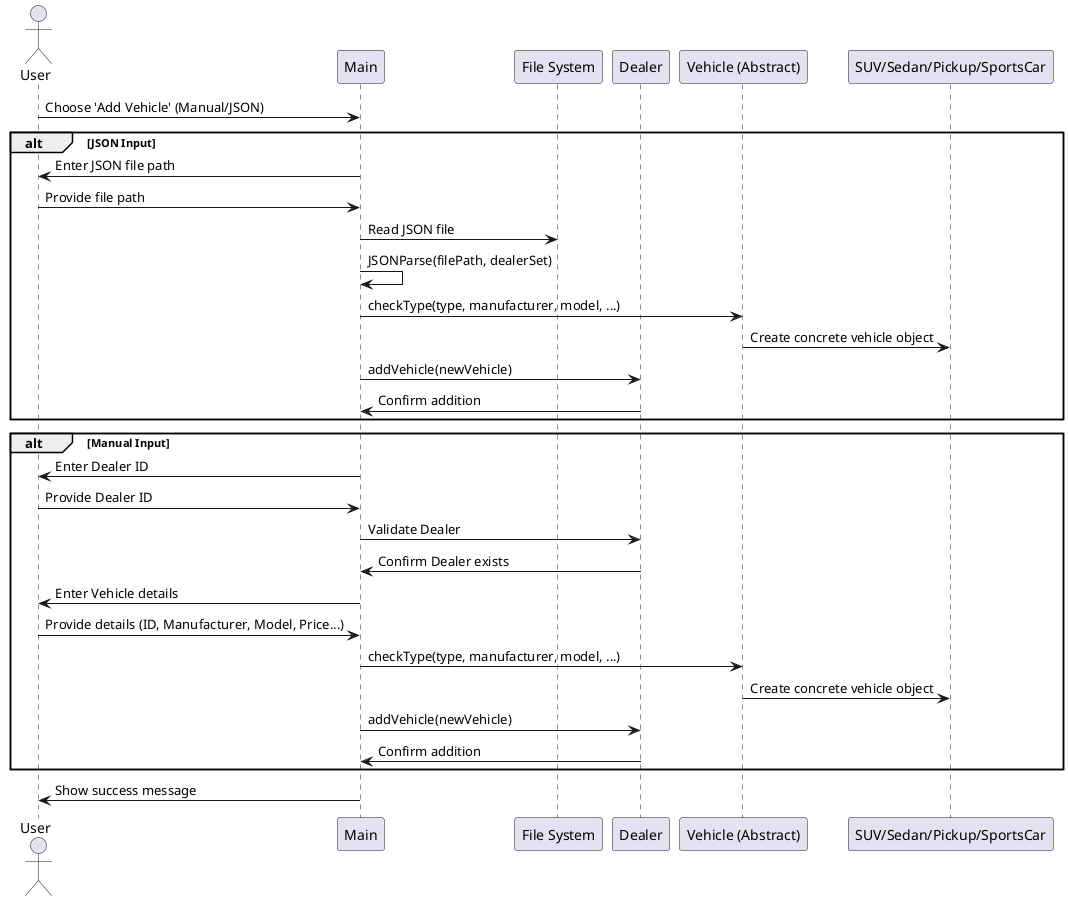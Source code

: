 @startuml

actor User
participant Main
participant "File System" as File
participant Dealer
participant "Vehicle (Abstract)" as Vehicle
participant "SUV/Sedan/Pickup/SportsCar" as Car

User -> Main: Choose 'Add Vehicle' (Manual/JSON)

alt JSON Input
    Main -> User: Enter JSON file path
    User -> Main: Provide file path
    Main -> File: Read JSON file
    Main -> Main: JSONParse(filePath, dealerSet)
    Main -> Vehicle: checkType(type, manufacturer, model, ...)
    Vehicle -> Car: Create concrete vehicle object
    Main -> Dealer: addVehicle(newVehicle)
    Dealer -> Main: Confirm addition
end

alt Manual Input
    Main -> User: Enter Dealer ID
    User -> Main: Provide Dealer ID
    Main -> Dealer: Validate Dealer
    Dealer -> Main: Confirm Dealer exists
    Main -> User: Enter Vehicle details
    User -> Main: Provide details (ID, Manufacturer, Model, Price...)
    Main -> Vehicle: checkType(type, manufacturer, model, ...)
    Vehicle -> Car: Create concrete vehicle object
    Main -> Dealer: addVehicle(newVehicle)
    Dealer -> Main: Confirm addition
end

Main -> User: Show success message

@enduml
